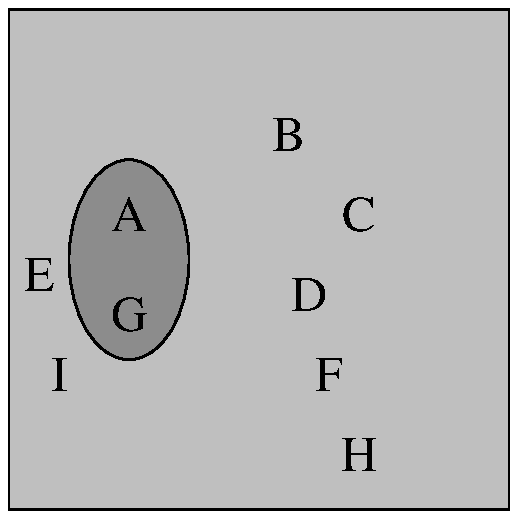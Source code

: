 .po 0.15i
.PS
.ps +8
{A: box width 2.5 height 2.5 fill .25}
{move right 0.3
ellipse height 1.0 width .6 fill .45
}
{
  move right 0.6 
  move up .2
"A"
  move left .45
  move down .3
"E"
  move right .45 
  move down .2
"G"
  move left .35
  move down .3
"I"
}
move right 1.0
{
  move right .4
  move up .6
"B"
  move right .35
  move down .4
"C"
  move left .25
  move down .4
"D"
  move right .1
  move down .4
"F"
  move right .15
  move down .4
"H"
}

.PE


